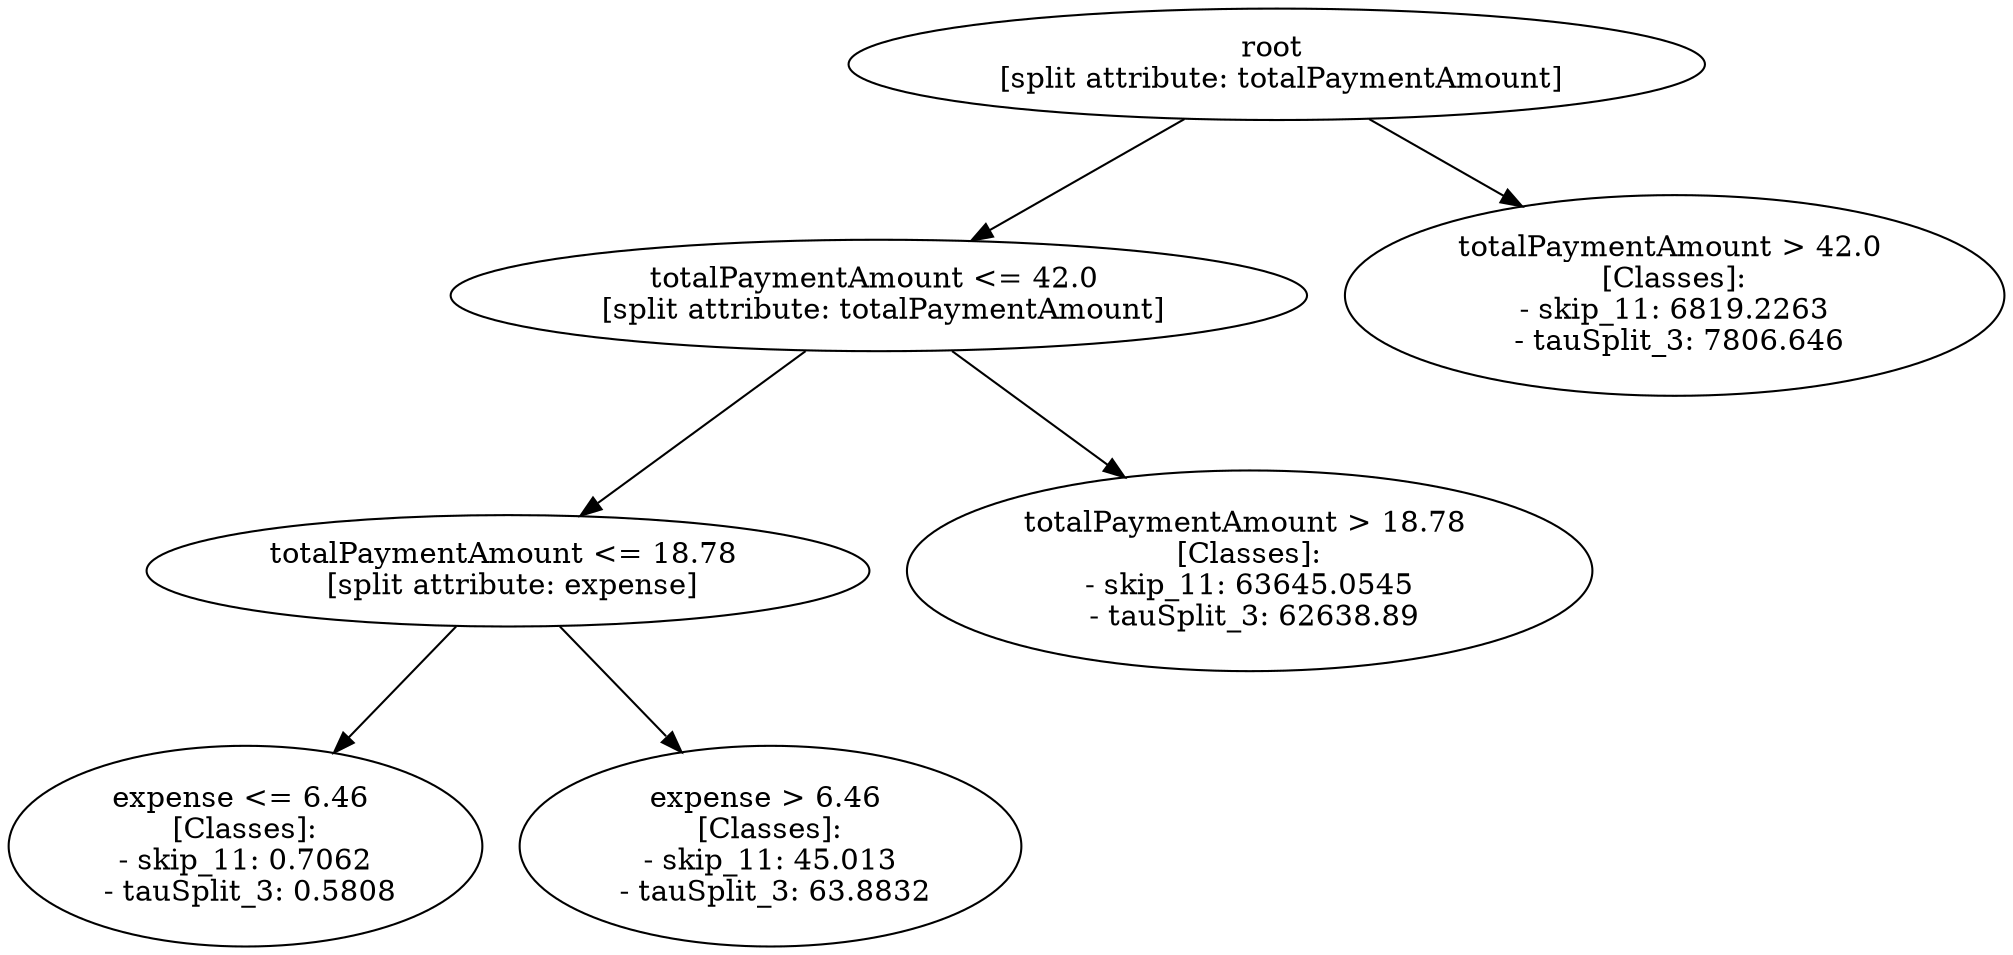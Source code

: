 // Road_Traffic_Fine_Management_Process-p_15-5
digraph "Road_Traffic_Fine_Management_Process-p_15-5" {
	"c9330f9a-6501-4990-9901-a9a3620f5128" [label="root 
 [split attribute: totalPaymentAmount]"]
	"e44c1ea3-eb15-4c0b-8cec-6aa8869dbb6b" [label="totalPaymentAmount <= 42.0 
 [split attribute: totalPaymentAmount]"]
	"c9330f9a-6501-4990-9901-a9a3620f5128" -> "e44c1ea3-eb15-4c0b-8cec-6aa8869dbb6b"
	"b56e3c7c-069c-4608-ad77-bff88b1ca1fb" [label="totalPaymentAmount <= 18.78 
 [split attribute: expense]"]
	"e44c1ea3-eb15-4c0b-8cec-6aa8869dbb6b" -> "b56e3c7c-069c-4608-ad77-bff88b1ca1fb"
	"34a37f41-254f-4809-a26b-6a9ebad45880" [label="expense <= 6.46 
 [Classes]: 
 - skip_11: 0.7062 
 - tauSplit_3: 0.5808"]
	"b56e3c7c-069c-4608-ad77-bff88b1ca1fb" -> "34a37f41-254f-4809-a26b-6a9ebad45880"
	"f6c7871d-37e2-40e3-b6f1-48c2e1a4fc6f" [label="expense > 6.46 
 [Classes]: 
 - skip_11: 45.013 
 - tauSplit_3: 63.8832"]
	"b56e3c7c-069c-4608-ad77-bff88b1ca1fb" -> "f6c7871d-37e2-40e3-b6f1-48c2e1a4fc6f"
	"1bfce55f-6c5b-4022-a377-3e89a8f48c39" [label="totalPaymentAmount > 18.78 
 [Classes]: 
 - skip_11: 63645.0545 
 - tauSplit_3: 62638.89"]
	"e44c1ea3-eb15-4c0b-8cec-6aa8869dbb6b" -> "1bfce55f-6c5b-4022-a377-3e89a8f48c39"
	"bd842816-22fc-4ec5-90c1-764048d86bcf" [label="totalPaymentAmount > 42.0 
 [Classes]: 
 - skip_11: 6819.2263 
 - tauSplit_3: 7806.646"]
	"c9330f9a-6501-4990-9901-a9a3620f5128" -> "bd842816-22fc-4ec5-90c1-764048d86bcf"
}
